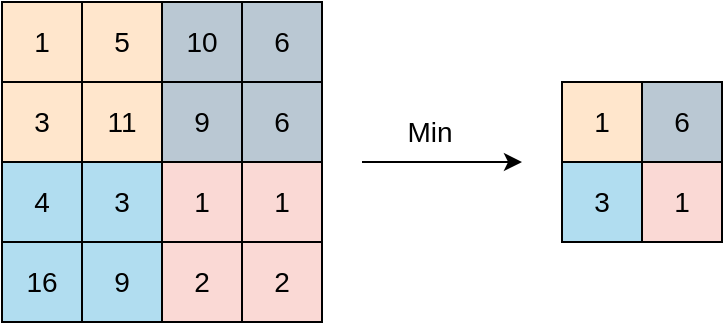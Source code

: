<mxfile version="20.2.1"><diagram id="zGzAtUtdvfPOVLS3MOvk" name="Page-1"><mxGraphModel dx="263" dy="445" grid="1" gridSize="10" guides="1" tooltips="1" connect="1" arrows="1" fold="1" page="1" pageScale="1" pageWidth="827" pageHeight="1169" math="0" shadow="0"><root><mxCell id="0"/><mxCell id="1" parent="0"/><mxCell id="6YHhw9SS3-1l0najFM8U-1" value="1" style="whiteSpace=wrap;html=1;aspect=fixed;fillColor=#ffe6cc;strokeColor=#000000;fontSize=14;" vertex="1" parent="1"><mxGeometry x="200" y="400" width="40" height="40" as="geometry"/></mxCell><mxCell id="6YHhw9SS3-1l0najFM8U-2" value="5" style="whiteSpace=wrap;html=1;aspect=fixed;fillColor=#ffe6cc;strokeColor=#000000;fontSize=14;" vertex="1" parent="1"><mxGeometry x="240" y="400" width="40" height="40" as="geometry"/></mxCell><mxCell id="6YHhw9SS3-1l0najFM8U-3" value="11" style="whiteSpace=wrap;html=1;aspect=fixed;fillColor=#ffe6cc;strokeColor=#000000;fontSize=14;" vertex="1" parent="1"><mxGeometry x="240" y="440" width="40" height="40" as="geometry"/></mxCell><mxCell id="6YHhw9SS3-1l0najFM8U-4" value="3" style="whiteSpace=wrap;html=1;aspect=fixed;fillColor=#ffe6cc;strokeColor=#000000;fontSize=14;" vertex="1" parent="1"><mxGeometry x="200" y="440" width="40" height="40" as="geometry"/></mxCell><mxCell id="6YHhw9SS3-1l0najFM8U-5" value="10" style="whiteSpace=wrap;html=1;aspect=fixed;fillColor=#bac8d3;strokeColor=#000000;fontSize=14;" vertex="1" parent="1"><mxGeometry x="280" y="400" width="40" height="40" as="geometry"/></mxCell><mxCell id="6YHhw9SS3-1l0najFM8U-6" value="6" style="whiteSpace=wrap;html=1;aspect=fixed;fillColor=#bac8d3;strokeColor=#000000;fontSize=14;" vertex="1" parent="1"><mxGeometry x="320" y="400" width="40" height="40" as="geometry"/></mxCell><mxCell id="6YHhw9SS3-1l0najFM8U-7" value="6" style="whiteSpace=wrap;html=1;aspect=fixed;fillColor=#bac8d3;strokeColor=#000000;fontSize=14;" vertex="1" parent="1"><mxGeometry x="320" y="440" width="40" height="40" as="geometry"/></mxCell><mxCell id="6YHhw9SS3-1l0najFM8U-8" value="9" style="whiteSpace=wrap;html=1;aspect=fixed;fillColor=#bac8d3;strokeColor=#000000;fontSize=14;" vertex="1" parent="1"><mxGeometry x="280" y="440" width="40" height="40" as="geometry"/></mxCell><mxCell id="6YHhw9SS3-1l0najFM8U-9" value="4" style="whiteSpace=wrap;html=1;aspect=fixed;fillColor=#b1ddf0;strokeColor=#000000;fontSize=14;" vertex="1" parent="1"><mxGeometry x="200" y="480" width="40" height="40" as="geometry"/></mxCell><mxCell id="6YHhw9SS3-1l0najFM8U-10" value="3" style="whiteSpace=wrap;html=1;aspect=fixed;fillColor=#b1ddf0;strokeColor=#000000;fontSize=14;" vertex="1" parent="1"><mxGeometry x="240" y="480" width="40" height="40" as="geometry"/></mxCell><mxCell id="6YHhw9SS3-1l0najFM8U-11" value="9" style="whiteSpace=wrap;html=1;aspect=fixed;fillColor=#b1ddf0;strokeColor=#000000;fontSize=14;" vertex="1" parent="1"><mxGeometry x="240" y="520" width="40" height="40" as="geometry"/></mxCell><mxCell id="6YHhw9SS3-1l0najFM8U-12" value="16" style="whiteSpace=wrap;html=1;aspect=fixed;fillColor=#b1ddf0;strokeColor=#000000;fontSize=14;" vertex="1" parent="1"><mxGeometry x="200" y="520" width="40" height="40" as="geometry"/></mxCell><mxCell id="6YHhw9SS3-1l0najFM8U-13" value="1" style="whiteSpace=wrap;html=1;aspect=fixed;fillColor=#fad9d5;strokeColor=#000000;fontSize=14;" vertex="1" parent="1"><mxGeometry x="280" y="480" width="40" height="40" as="geometry"/></mxCell><mxCell id="6YHhw9SS3-1l0najFM8U-14" value="1" style="whiteSpace=wrap;html=1;aspect=fixed;fillColor=#fad9d5;strokeColor=#000000;fontSize=14;" vertex="1" parent="1"><mxGeometry x="320" y="480" width="40" height="40" as="geometry"/></mxCell><mxCell id="6YHhw9SS3-1l0najFM8U-15" value="2" style="whiteSpace=wrap;html=1;aspect=fixed;fillColor=#fad9d5;strokeColor=#000000;fontSize=14;" vertex="1" parent="1"><mxGeometry x="320" y="520" width="40" height="40" as="geometry"/></mxCell><mxCell id="6YHhw9SS3-1l0najFM8U-16" value="2" style="whiteSpace=wrap;html=1;aspect=fixed;fillColor=#fad9d5;strokeColor=#000000;fontSize=14;" vertex="1" parent="1"><mxGeometry x="280" y="520" width="40" height="40" as="geometry"/></mxCell><mxCell id="6YHhw9SS3-1l0najFM8U-17" value="1" style="whiteSpace=wrap;html=1;aspect=fixed;fillColor=#ffe6cc;strokeColor=#000000;fontSize=14;" vertex="1" parent="1"><mxGeometry x="480" y="440" width="40" height="40" as="geometry"/></mxCell><mxCell id="6YHhw9SS3-1l0najFM8U-18" value="6" style="whiteSpace=wrap;html=1;aspect=fixed;fillColor=#bac8d3;strokeColor=#000000;fontSize=14;" vertex="1" parent="1"><mxGeometry x="520" y="440" width="40" height="40" as="geometry"/></mxCell><mxCell id="6YHhw9SS3-1l0najFM8U-19" value="1" style="whiteSpace=wrap;html=1;aspect=fixed;fillColor=#fad9d5;strokeColor=#000000;fontSize=14;" vertex="1" parent="1"><mxGeometry x="520" y="480" width="40" height="40" as="geometry"/></mxCell><mxCell id="6YHhw9SS3-1l0najFM8U-20" value="3" style="whiteSpace=wrap;html=1;aspect=fixed;fillColor=#b1ddf0;strokeColor=#000000;fontSize=14;" vertex="1" parent="1"><mxGeometry x="480" y="480" width="40" height="40" as="geometry"/></mxCell><mxCell id="6YHhw9SS3-1l0najFM8U-21" value="" style="endArrow=classic;html=1;rounded=0;fontSize=14;" edge="1" parent="1"><mxGeometry width="50" height="50" relative="1" as="geometry"><mxPoint x="380" y="480" as="sourcePoint"/><mxPoint x="460" y="480" as="targetPoint"/></mxGeometry></mxCell><mxCell id="6YHhw9SS3-1l0najFM8U-22" value="Min" style="text;html=1;strokeColor=none;fillColor=none;align=center;verticalAlign=middle;whiteSpace=wrap;rounded=0;fontSize=14;" vertex="1" parent="1"><mxGeometry x="384" y="450" width="60" height="30" as="geometry"/></mxCell></root></mxGraphModel></diagram></mxfile>